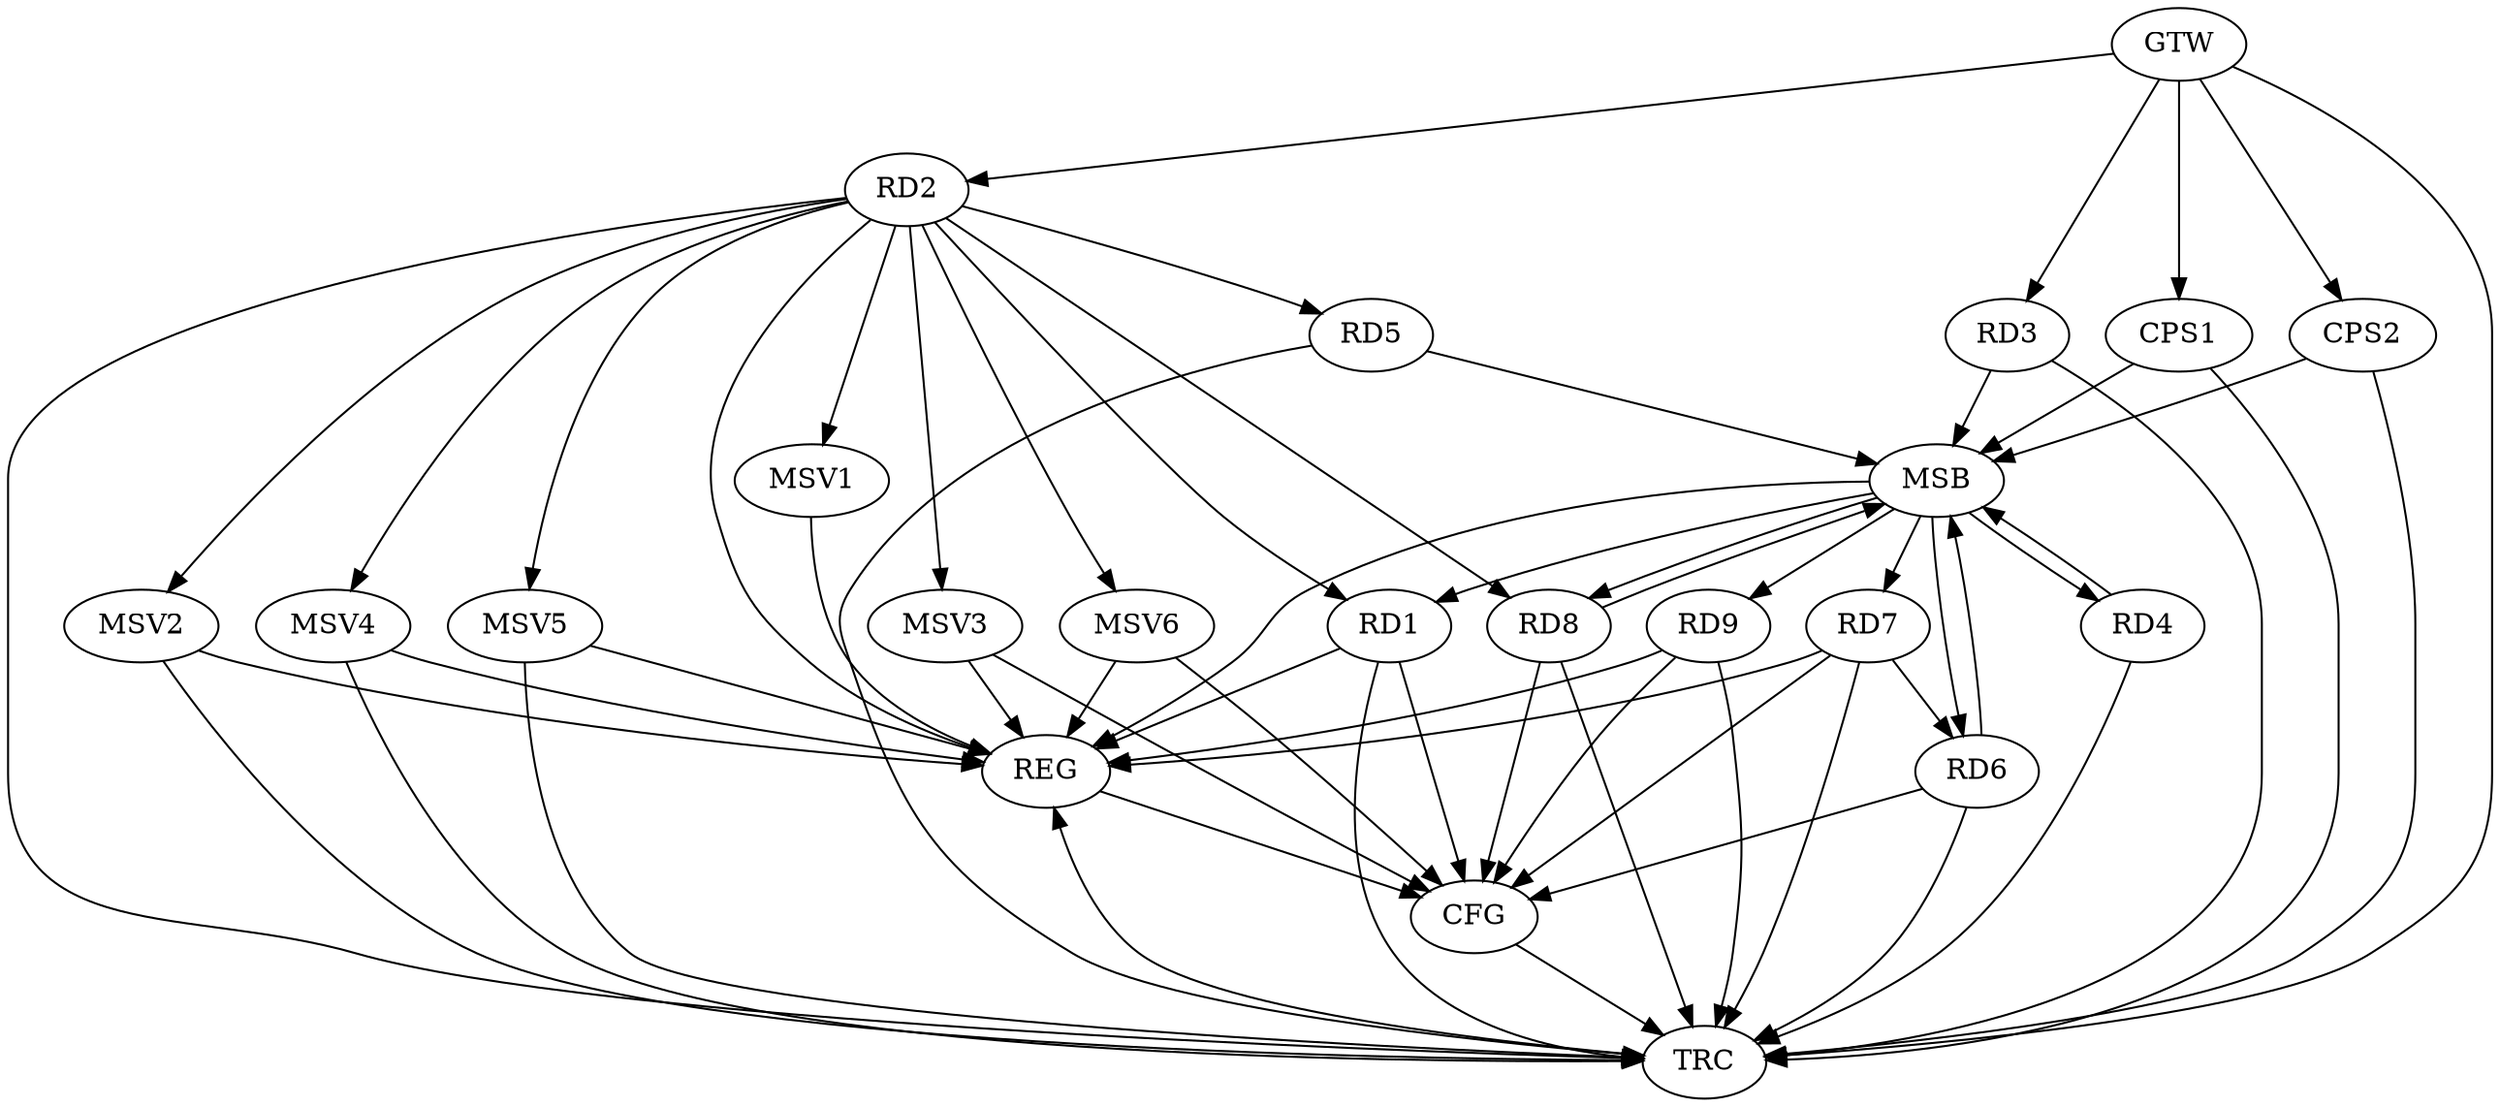 strict digraph G {
  RD1 [ label="RD1" ];
  RD2 [ label="RD2" ];
  RD3 [ label="RD3" ];
  RD4 [ label="RD4" ];
  RD5 [ label="RD5" ];
  RD6 [ label="RD6" ];
  RD7 [ label="RD7" ];
  RD8 [ label="RD8" ];
  RD9 [ label="RD9" ];
  CPS1 [ label="CPS1" ];
  CPS2 [ label="CPS2" ];
  GTW [ label="GTW" ];
  REG [ label="REG" ];
  MSB [ label="MSB" ];
  CFG [ label="CFG" ];
  TRC [ label="TRC" ];
  MSV1 [ label="MSV1" ];
  MSV2 [ label="MSV2" ];
  MSV3 [ label="MSV3" ];
  MSV4 [ label="MSV4" ];
  MSV5 [ label="MSV5" ];
  MSV6 [ label="MSV6" ];
  RD2 -> RD1;
  RD2 -> RD5;
  RD2 -> RD8;
  RD7 -> RD6;
  GTW -> RD2;
  GTW -> RD3;
  GTW -> CPS1;
  GTW -> CPS2;
  RD1 -> REG;
  RD2 -> REG;
  RD7 -> REG;
  RD9 -> REG;
  RD3 -> MSB;
  MSB -> RD4;
  MSB -> RD6;
  MSB -> RD7;
  MSB -> REG;
  RD4 -> MSB;
  RD5 -> MSB;
  RD6 -> MSB;
  MSB -> RD9;
  RD8 -> MSB;
  CPS1 -> MSB;
  MSB -> RD1;
  CPS2 -> MSB;
  MSB -> RD8;
  RD1 -> CFG;
  RD6 -> CFG;
  RD7 -> CFG;
  RD8 -> CFG;
  RD9 -> CFG;
  REG -> CFG;
  RD1 -> TRC;
  RD2 -> TRC;
  RD3 -> TRC;
  RD4 -> TRC;
  RD5 -> TRC;
  RD6 -> TRC;
  RD7 -> TRC;
  RD8 -> TRC;
  RD9 -> TRC;
  CPS1 -> TRC;
  CPS2 -> TRC;
  GTW -> TRC;
  CFG -> TRC;
  TRC -> REG;
  RD2 -> MSV1;
  MSV1 -> REG;
  RD2 -> MSV2;
  MSV2 -> REG;
  MSV2 -> TRC;
  RD2 -> MSV3;
  MSV3 -> REG;
  MSV3 -> CFG;
  RD2 -> MSV4;
  MSV4 -> REG;
  MSV4 -> TRC;
  RD2 -> MSV5;
  RD2 -> MSV6;
  MSV5 -> REG;
  MSV5 -> TRC;
  MSV6 -> REG;
  MSV6 -> CFG;
}
